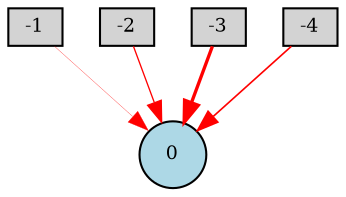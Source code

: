 digraph {
	node [fontsize=9 height=0.2 shape=circle width=0.2]
	-1 [fillcolor=lightgray shape=box style=filled]
	-2 [fillcolor=lightgray shape=box style=filled]
	-3 [fillcolor=lightgray shape=box style=filled]
	-4 [fillcolor=lightgray shape=box style=filled]
	0 [fillcolor=lightblue style=filled]
	-2 -> 0 [color=red penwidth=0.631054432242835 style=solid]
	-1 -> 0 [color=red penwidth=0.14188219290271514 style=solid]
	-3 -> 0 [color=red penwidth=1.6006860869410466 style=solid]
	-4 -> 0 [color=red penwidth=0.7888553687694416 style=solid]
}
